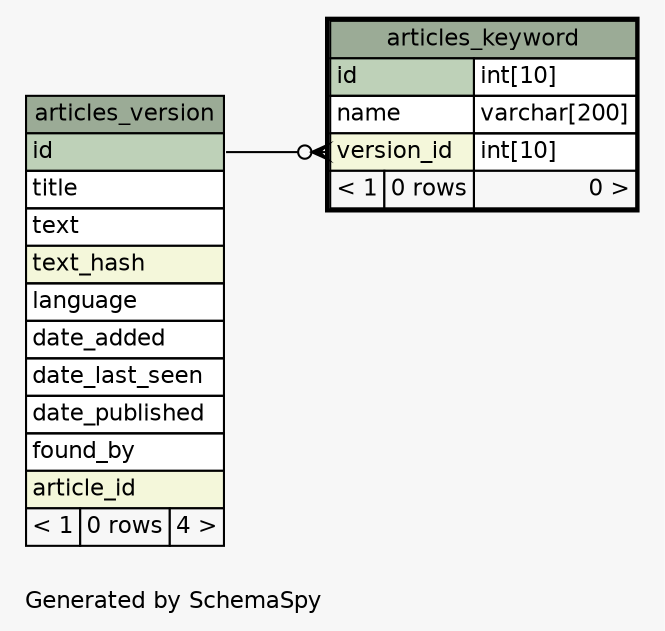 // dot 2.38.0 on Linux 4.4.0-28-generic
// SchemaSpy rev 590
digraph "oneDegreeRelationshipsDiagram" {
  graph [
    rankdir="RL"
    bgcolor="#f7f7f7"
    label="\nGenerated by SchemaSpy"
    labeljust="l"
    nodesep="0.18"
    ranksep="0.46"
    fontname="Helvetica"
    fontsize="11"
  ];
  node [
    fontname="Helvetica"
    fontsize="11"
    shape="plaintext"
  ];
  edge [
    arrowsize="0.8"
  ];
  "articles_keyword":"version_id":w -> "articles_version":"id":e [arrowhead=none dir=back arrowtail=crowodot];
  "articles_keyword" [
    label=<
    <TABLE BORDER="2" CELLBORDER="1" CELLSPACING="0" BGCOLOR="#ffffff">
      <TR><TD COLSPAN="3" BGCOLOR="#9bab96" ALIGN="CENTER">articles_keyword</TD></TR>
      <TR><TD PORT="id" COLSPAN="2" BGCOLOR="#bed1b8" ALIGN="LEFT">id</TD><TD PORT="id.type" ALIGN="LEFT">int[10]</TD></TR>
      <TR><TD PORT="name" COLSPAN="2" ALIGN="LEFT">name</TD><TD PORT="name.type" ALIGN="LEFT">varchar[200]</TD></TR>
      <TR><TD PORT="version_id" COLSPAN="2" BGCOLOR="#f4f7da" ALIGN="LEFT">version_id</TD><TD PORT="version_id.type" ALIGN="LEFT">int[10]</TD></TR>
      <TR><TD ALIGN="LEFT" BGCOLOR="#f7f7f7">&lt; 1</TD><TD ALIGN="RIGHT" BGCOLOR="#f7f7f7">0 rows</TD><TD ALIGN="RIGHT" BGCOLOR="#f7f7f7">0 &gt;</TD></TR>
    </TABLE>>
    URL="articles_keyword.html"
    tooltip="articles_keyword"
  ];
  "articles_version" [
    label=<
    <TABLE BORDER="0" CELLBORDER="1" CELLSPACING="0" BGCOLOR="#ffffff">
      <TR><TD COLSPAN="3" BGCOLOR="#9bab96" ALIGN="CENTER">articles_version</TD></TR>
      <TR><TD PORT="id" COLSPAN="3" BGCOLOR="#bed1b8" ALIGN="LEFT">id</TD></TR>
      <TR><TD PORT="title" COLSPAN="3" ALIGN="LEFT">title</TD></TR>
      <TR><TD PORT="text" COLSPAN="3" ALIGN="LEFT">text</TD></TR>
      <TR><TD PORT="text_hash" COLSPAN="3" BGCOLOR="#f4f7da" ALIGN="LEFT">text_hash</TD></TR>
      <TR><TD PORT="language" COLSPAN="3" ALIGN="LEFT">language</TD></TR>
      <TR><TD PORT="date_added" COLSPAN="3" ALIGN="LEFT">date_added</TD></TR>
      <TR><TD PORT="date_last_seen" COLSPAN="3" ALIGN="LEFT">date_last_seen</TD></TR>
      <TR><TD PORT="date_published" COLSPAN="3" ALIGN="LEFT">date_published</TD></TR>
      <TR><TD PORT="found_by" COLSPAN="3" ALIGN="LEFT">found_by</TD></TR>
      <TR><TD PORT="article_id" COLSPAN="3" BGCOLOR="#f4f7da" ALIGN="LEFT">article_id</TD></TR>
      <TR><TD ALIGN="LEFT" BGCOLOR="#f7f7f7">&lt; 1</TD><TD ALIGN="RIGHT" BGCOLOR="#f7f7f7">0 rows</TD><TD ALIGN="RIGHT" BGCOLOR="#f7f7f7">4 &gt;</TD></TR>
    </TABLE>>
    URL="articles_version.html"
    tooltip="articles_version"
  ];
}
